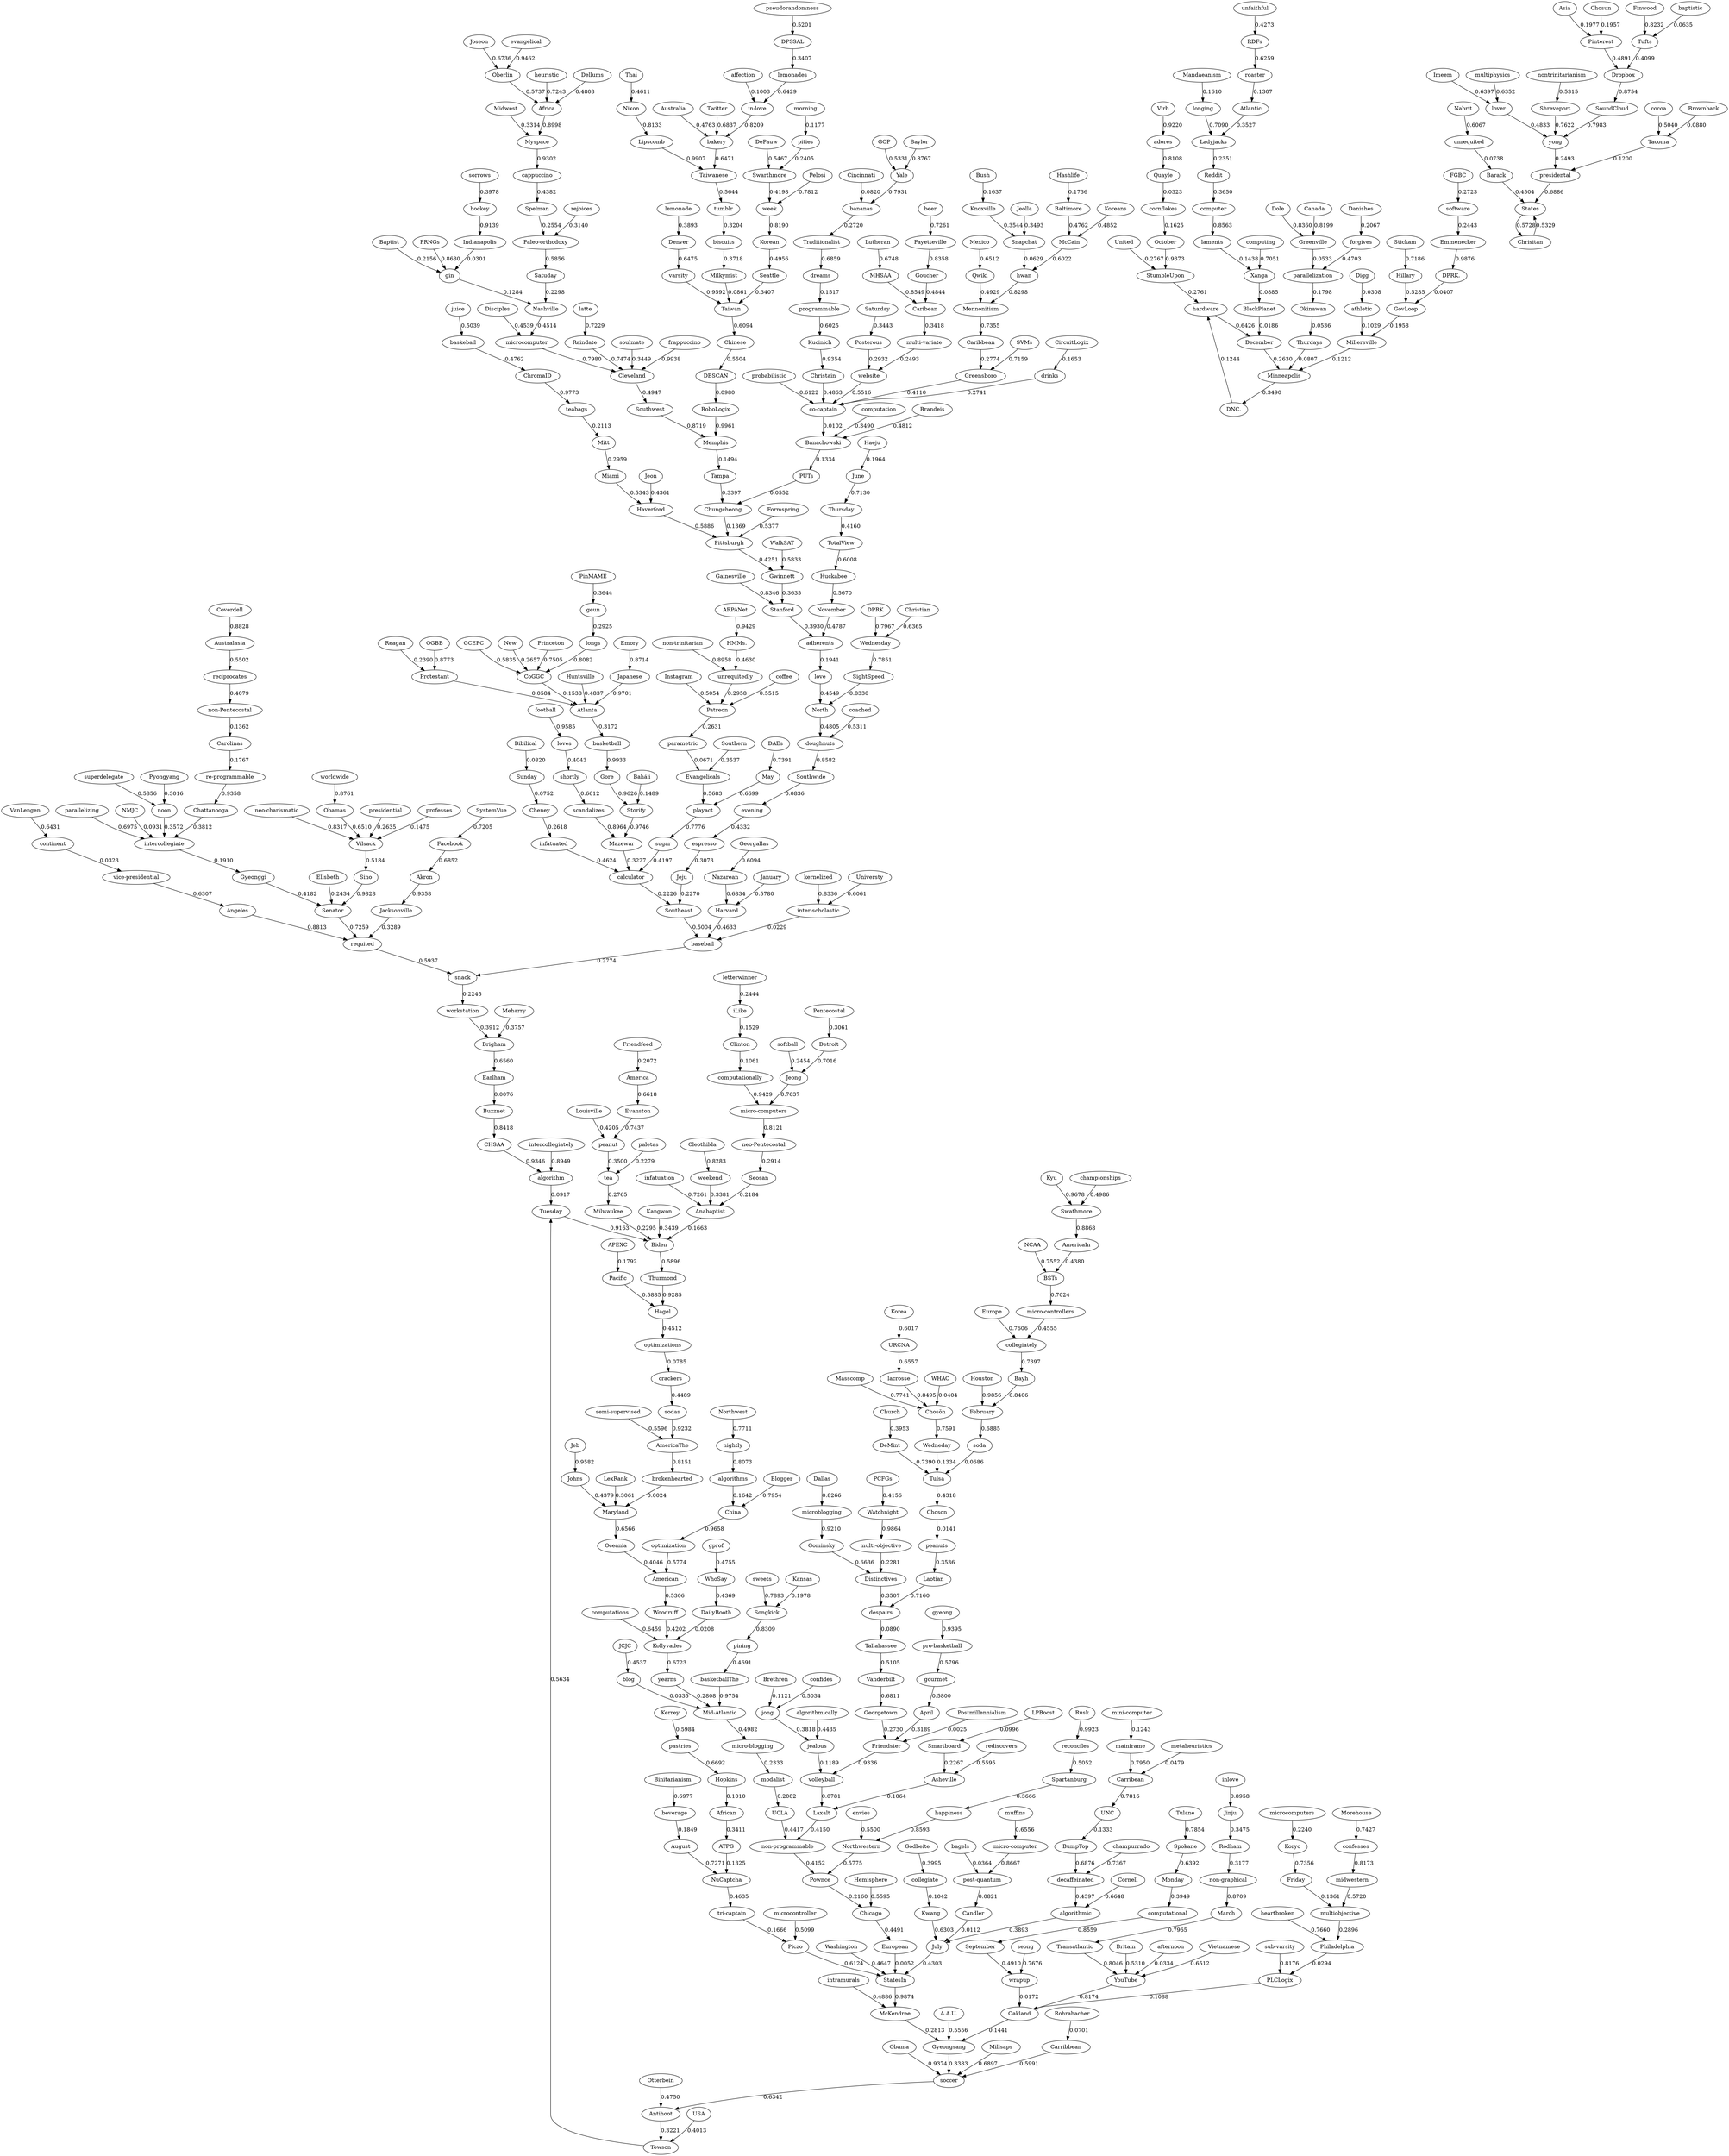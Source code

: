 digraph G {
"New" -> "CoGGC"[label="0.2657"];
"American" -> "Woodruff"[label="0.5306"];
"United" -> "StumbleUpon"[label="0.2767"];
"States" -> "Chrisitan"[label="0.5728"];
"May" -> "playact"[label="0.6699"];
"June" -> "Thursday"[label="0.7130"];
"March" -> "Transatlantic"[label="0.7965"];
"July" -> "StatesIn"[label="0.4303"];
"April" -> "Friendster"[label="0.3189"];
"North" -> "doughnuts"[label="0.4805"];
"January" -> "Harvard"[label="0.5780"];
"September" -> "wrapup"[label="0.4910"];
"October" -> "StumbleUpon"[label="0.9373"];
"August" -> "NuCaptcha"[label="0.7271"];
"November" -> "adherents"[label="0.4787"];
"December" -> "Minneapolis"[label="0.2630"];
"week" -> "Korean"[label="0.8190"];
"February" -> "soda"[label="0.6885"];
"America" -> "Evanston"[label="0.6618"];
"Washington" -> "StatesIn"[label="0.4647"];
"football" -> "loves"[label="0.9585"];
"European" -> "StatesIn"[label="0.0052"];
"Church" -> "DeMint"[label="0.3953"];
"Europe" -> "collegiately"[label="0.7606"];
"China" -> "optimization"[label="0.9658"];
"Canada" -> "Greenville"[label="0.8199"];
"Japanese" -> "Atlanta"[label="0.9701"];
"Australia" -> "bakery"[label="0.4763"];
"Bush" -> "Knoxville"[label="0.1637"];
"Chinese" -> "DBSCAN"[label="0.5504"];
"love" -> "North"[label="0.4549"];
"Sunday" -> "Cheney"[label="0.0752"];
"Chicago" -> "European"[label="0.4491"];
"computer" -> "laments"[label="0.8563"];
"Africa" -> "Myspace"[label="0.8998"];
"Angeles" -> "requited"[label="0.8813"];
"African" -> "ATPG"[label="0.3411"];
"Clinton" -> "computationally"[label="0.1061"];
"Christian" -> "Wednesday"[label="0.6365"];
"Mexico" -> "Qwiki"[label="0.6512"];
"Friday" -> "multiobjective"[label="0.1361"];
"Saturday" -> "Posterous"[label="0.3443"];
"Britain" -> "YouTube"[label="0.5310"];
"morning" -> "pities"[label="0.1177"];
"software" -> "Emmenecker"[label="0.2443"];
"Southern" -> "Evangelicals"[label="0.3537"];
"Monday" -> "computational"[label="0.3949"];
"website" -> "co-captain"[label="0.5516"];
"Pacific" -> "Hagel"[label="0.5885"];
"Tuesday" -> "Biden"[label="0.9163"];
"baseball" -> "snack"[label="0.2774"];
"Senator" -> "requited"[label="0.7259"];
"Thursday" -> "TotalView"[label="0.4160"];
"Wednesday" -> "SightSpeed"[label="0.7851"];
"Philadelphia" -> "PLCLogix"[label="0.0294"];
"USA" -> "Towson"[label="0.4013"];
"basketball" -> "Gore"[label="0.9933"];
"Asia" -> "Pinterest"[label="0.1977"];
"Atlantic" -> "Ladyjacks"[label="0.3527"];
"Korea" -> "URCNA"[label="0.6017"];
"evening" -> "espresso"[label="0.4332"];
"Houston" -> "February"[label="0.9856"];
"Miami" -> "Haverford"[label="0.5343"];
"Korean" -> "Seattle"[label="0.4956"];
"weekend" -> "Anabaptist"[label="0.3381"];
"Harvard" -> "baseball"[label="0.4633"];
"Kansas" -> "Songkick"[label="0.1978"];
"shortly" -> "scandalizes"[label="0.6612"];
"afternoon" -> "YouTube"[label="0.0334"];
"Atlanta" -> "basketball"[label="0.3172"];
"Detroit" -> "Jeong"[label="0.7016"];
"worldwide" -> "Obamas"[label="0.8761"];
"hockey" -> "Indianapolis"[label="0.9139"];
"Maryland" -> "Oceania"[label="0.6566"];
"presidential" -> "Vilsack"[label="0.2635"];
"Seattle" -> "Taiwan"[label="0.3407"];
"Dallas" -> "microblogging"[label="0.8266"];
"Reagan" -> "Protestant"[label="0.2390"];
"Cleveland" -> "Southwest"[label="0.4947"];
"Pittsburgh" -> "Gwinnett"[label="0.4251"];
"Baltimore" -> "McCain"[label="0.4762"];
"soccer" -> "Antihoot"[label="0.6342"];
"Yale" -> "bananas"[label="0.7931"];
"Taiwan" -> "Chinese"[label="0.6094"];
"coffee" -> "Patreon"[label="0.5515"];
"NCAA" -> "BSTs"[label="0.7552"];
"Gore" -> "Storify"[label="0.9626"];
"Caribbean" -> "Greensboro"[label="0.2774"];
"Denver" -> "varsity"[label="0.6475"];
"Princeton" -> "CoGGC"[label="0.7505"];
"championships" -> "Swathmore"[label="0.4986"];
"sugar" -> "calculator"[label="0.4197"];
"Cincinnati" -> "bananas"[label="0.0820"];
"beer" -> "Fayetteville"[label="0.7261"];
"Baptist" -> "gin"[label="0.2156"];
"athletic" -> "Millersville"[label="0.1029"];
"Stanford" -> "adherents"[label="0.3930"];
"Oakland" -> "Gyeongsang"[label="0.1441"];
"tea" -> "Milwaukee"[label="0.2765"];
"Northwest" -> "nightly"[label="0.7711"];
"hardware" -> "December"[label="0.6426"];
"blog" -> "Mid-Atlantic"[label="0.0335"];
"Milwaukee" -> "Biden"[label="0.2295"];
"Protestant" -> "Atlanta"[label="0.0584"];
"Vietnamese" -> "YouTube"[label="0.6512"];
"Tampa" -> "Chungcheong"[label="0.3397"];
"noon" -> "intercollegiate"[label="0.3572"];
"Nixon" -> "Lipscomb"[label="0.8133"];
"Obama" -> "soccer"[label="0.9374"];
"Dole" -> "Greenville"[label="0.8360"];
"Southeast" -> "baseball"[label="0.5004"];
"Thai" -> "Nixon"[label="0.4611"];
"Nashville" -> "microcomputer"[label="0.4514"];
"Indianapolis" -> "gin"[label="0.0301"];
"coached" -> "doughnuts"[label="0.5311"];
"Cornell" -> "algorithmic"[label="0.6648"];
"dreams" -> "programmable"[label="0.1517"];
"loves" -> "shortly"[label="0.4043"];
"YouTube" -> "Oakland"[label="0.8174"];
"lover" -> "yong"[label="0.4833"];
"Hopkins" -> "African"[label="0.1010"];
"Memphis" -> "Tampa"[label="0.1494"];
"Minneapolis" -> "DNC."[label="0.3490"];
"Southwest" -> "Memphis"[label="0.8719"];
"continent" -> "vice-presidential"[label="0.0323"];
"drinks" -> "co-captain"[label="0.2741"];
"Lutheran" -> "MHSAA"[label="0.6748"];
"Louisville" -> "peanut"[label="0.4205"];
"Georgetown" -> "Friendster"[label="0.2730"];
"McCain" -> "hwan"[label="0.6022"];
"Johns" -> "Maryland"[label="0.4379"];
"Facebook" -> "Akron"[label="0.6852"];
"juice" -> "baskeball"[label="0.5039"];
"computing" -> "Xanga"[label="0.7051"];
"algorithm" -> "Tuesday"[label="0.0917"];
"Midwest" -> "Myspace"[label="0.3314"];
"volleyball" -> "Laxalt"[label="0.0781"];
"Cheney" -> "infatuated"[label="0.2618"];
"Jacksonville" -> "requited"[label="0.3289"];
"Northwestern" -> "Pownce"[label="0.5775"];
"Hillary" -> "GovLoop"[label="0.5285"];
"Twitter" -> "bakery"[label="0.6837"];
"happiness" -> "Northwestern"[label="0.8593"];
"collegiate" -> "Kwang"[label="0.1042"];
"Barack" -> "States"[label="0.4504"];
"affection" -> "in-love"[label="0.1003"];
"UCLA" -> "non-programmable"[label="0.4417"];
"Vanderbilt" -> "Georgetown"[label="0.6811"];
"algorithms" -> "China"[label="0.1642"];
"varsity" -> "Taiwan"[label="0.9592"];
"Koreans" -> "McCain"[label="0.4852"];
"softball" -> "Jeong"[label="0.2454"];
"Tulsa" -> "Choson"[label="0.4318"];
"Taiwanese" -> "tumblr"[label="0.5644"];
"jealous" -> "volleyball"[label="0.1189"];
"soda" -> "Tulsa"[label="0.0686"];
"Quayle" -> "cornflakes"[label="0.0323"];
"lacrosse" -> "Chosŏn"[label="0.8495"];
"Knoxville" -> "Snapchat"[label="0.3544"];
"evangelical" -> "Oberlin"[label="0.9462"];
"beverage" -> "August"[label="0.1849"];
"Hemisphere" -> "Chicago"[label="0.5595"];
"computational" -> "September"[label="0.8559"];
"Greenville" -> "parallelization"[label="0.0533"];
"bakery" -> "Taiwanese"[label="0.6471"];
"nightly" -> "algorithms"[label="0.8073"];
"Baylor" -> "Yale"[label="0.8767"];
"snack" -> "workstation"[label="0.2245"];
"confesses" -> "midwestern"[label="0.8173"];
"Brigham" -> "Earlham"[label="0.6560"];
"Tacoma" -> "presidental"[label="0.1200"];
"Akron" -> "Jacksonville"[label="0.9358"];
"Rodham" -> "non-graphical"[label="0.3177"];
"Sino" -> "Senator"[label="0.9828"];
"Spokane" -> "Monday"[label="0.6392"];
"adherents" -> "love"[label="0.1941"];
"peanut" -> "tea"[label="0.3500"];
"Chattanooga" -> "intercollegiate"[label="0.3812"];
"Oceania" -> "American"[label="0.4046"];
"Emory" -> "Japanese"[label="0.8714"];
"optimization" -> "American"[label="0.5774"];
"bananas" -> "Traditionalist"[label="0.2720"];
"Gainesville" -> "Stanford"[label="0.8346"];
"Shreveport" -> "yong"[label="0.7622"];
"Tufts" -> "Dropbox"[label="0.4099"];
"longing" -> "Ladyjacks"[label="0.7090"];
"Greensboro" -> "co-captain"[label="0.4110"];
"Tulane" -> "Spokane"[label="0.7854"];
"computation" -> "Banachowski"[label="0.3490"];
"Biden" -> "Thurmond"[label="0.5896"];
"Huntsville" -> "Atlanta"[label="0.4837"];
"Pentecostal" -> "Detroit"[label="0.3061"];
"Brandeis" -> "Banachowski"[label="0.4812"];
"Brethren" -> "jong"[label="0.1121"];
"cocoa" -> "Tacoma"[label="0.5040"];
"Tallahassee" -> "Vanderbilt"[label="0.5105"];
"Pyongyang" -> "noon"[label="0.3016"];
"peanuts" -> "Laotian"[label="0.3536"];
"calculator" -> "Southeast"[label="0.2226"];
"gin" -> "Nashville"[label="0.1284"];
"mainframe" -> "Carribean"[label="0.7950"];
"sweets" -> "Songkick"[label="0.7893"];
"Fayetteville" -> "Goucher"[label="0.8358"];
"Oberlin" -> "Africa"[label="0.5737"];
"Asheville" -> "Laxalt"[label="0.1064"];
"Woodruff" -> "Kollyvades"[label="0.4202"];
"Joseon" -> "Oberlin"[label="0.6736"];
"Evanston" -> "peanut"[label="0.7437"];
"intercollegiate" -> "Gyeonggi"[label="0.1910"];
"Myspace" -> "cappuccino"[label="0.9302"];
"Pelosi" -> "week"[label="0.7812"];
"espresso" -> "Jeju"[label="0.3073"];
"Australasia" -> "reciprocates"[label="0.5502"];
"Jeb" -> "Johns"[label="0.9582"];
"pastries" -> "Hopkins"[label="0.6692"];
"Mitt" -> "Miami"[label="0.2959"];
"GOP" -> "Yale"[label="0.5331"];
"UNC" -> "BumpTop"[label="0.1333"];
"gourmet" -> "April"[label="0.5800"];
"laments" -> "Xanga"[label="0.1438"];
"Mid-Atlantic" -> "micro-blogging"[label="0.4982"];
"biscuits" -> "Milkymist"[label="0.3718"];
"Thurmond" -> "Hagel"[label="0.9285"];
"Carolinas" -> "re-programmable"[label="0.1767"];
"heartbroken" -> "Philadelphia"[label="0.7660"];
"Kerrey" -> "pastries"[label="0.5984"];
"crackers" -> "sodas"[label="0.4489"];
"programmable" -> "Kucinich"[label="0.6025"];
"Swarthmore" -> "week"[label="0.4198"];
"Towson" -> "Tuesday"[label="0.5634"];
"doughnuts" -> "Southwide"[label="0.8582"];
"infatuated" -> "calculator"[label="0.4624"];
"confides" -> "jong"[label="0.5034"];
"Haverford" -> "Pittsburgh"[label="0.5886"];
"unfaithful" -> "RDFs"[label="0.4273"];
"Laotian" -> "despairs"[label="0.7160"];
"longs" -> "CoGGC"[label="0.8082"];
"forgives" -> "parallelization"[label="0.4703"];
"infatuation" -> "Anabaptist"[label="0.7261"];
"computations" -> "Kollyvades"[label="0.6459"];
"Jeong" -> "micro-computers"[label="0.7637"];
"lemonade" -> "Denver"[label="0.3893"];
"Spartanburg" -> "happiness"[label="0.3666"];
"Disciples" -> "microcomputer"[label="0.4539"];
"bagels" -> "post-quantum"[label="0.0364"];
"Morehouse" -> "confesses"[label="0.7427"];
"professes" -> "Vilsack"[label="0.1475"];
"workstation" -> "Brigham"[label="0.3912"];
"Huckabee" -> "November"[label="0.5670"];
"unrequited" -> "Barack"[label="0.0738"];
"Rusk" -> "reconciles"[label="0.9923"];
"vice-presidential" -> "Angeles"[label="0.6307"];
"probabilistic" -> "co-captain"[label="0.6122"];
"muffins" -> "micro-computer"[label="0.6556"];
"Okinawan" -> "Thurdays"[label="0.0536"];
"Jeju" -> "Southeast"[label="0.2270"];
"heuristic" -> "Africa"[label="0.7243"];
"cappuccino" -> "Spelman"[label="0.4382"];
"Gwinnett" -> "Stanford"[label="0.3635"];
"Kucinich" -> "Christain"[label="0.9354"];
"Instagram" -> "Patreon"[label="0.5054"];
"co-captain" -> "Banachowski"[label="0.0102"];
"Hagel" -> "optimizations"[label="0.4512"];
"Reddit" -> "computer"[label="0.3650"];
"sorrows" -> "hockey"[label="0.3978"];
"computationally" -> "micro-computers"[label="0.9429"];
"Gyeonggi" -> "Senator"[label="0.4182"];
"sodas" -> "AmericaThe"[label="0.9232"];
"collegiately" -> "Bayh"[label="0.7397"];
"algorithmic" -> "July"[label="0.3893"];
"parametric" -> "Evangelicals"[label="0.0671"];
"yearns" -> "Mid-Atlantic"[label="0.2808"];
"Transatlantic" -> "YouTube"[label="0.8046"];
"Brownback" -> "Tacoma"[label="0.0880"];
"adores" -> "Quayle"[label="0.8108"];
"Kwang" -> "July"[label="0.6303"];
"Evangelicals" -> "playact"[label="0.5683"];
"Lipscomb" -> "Taiwanese"[label="0.9907"];
"Spelman" -> "Paleo-orthodoxy"[label="0.2554"];
"Bayh" -> "February"[label="0.8406"];
"reconciles" -> "Spartanburg"[label="0.5052"];
"midwestern" -> "multiobjective"[label="0.5720"];
"DePauw" -> "Swarthmore"[label="0.5467"];
"latte" -> "Raindate"[label="0.7229"];
"microcomputer" -> "Cleveland"[label="0.7980"];
"microcontroller" -> "Piczo"[label="0.5099"];
"DPRK" -> "Wednesday"[label="0.7967"];
"Candler" -> "July"[label="0.0112"];
"Kyu" -> "Swathmore"[label="0.9678"];
"hwan" -> "Mennonitism"[label="0.8298"];
"Anabaptist" -> "Biden"[label="0.1663"];
"Gyeongsang" -> "soccer"[label="0.3383"];
"optimizations" -> "crackers"[label="0.0785"];
"Blogger" -> "China"[label="0.7954"];
"pining" -> "basketballThe"[label="0.4691"];
"Jeon" -> "Haverford"[label="0.4361"];
"Jeolla" -> "Snapchat"[label="0.3493"];
"SoundCloud" -> "yong"[label="0.7983"];
"Goucher" -> "Caribean"[label="0.4844"];
"Digg" -> "athletic"[label="0.0308"];
"microcomputers" -> "Koryo"[label="0.2240"];
"yong" -> "presidental"[label="0.2493"];
"Vilsack" -> "Sino"[label="0.5184"];
"Laxalt" -> "non-programmable"[label="0.4150"];
"Traditionalist" -> "dreams"[label="0.6859"];
"Earlham" -> "Buzznet"[label="0.0076"];
"Chungcheong" -> "Pittsburgh"[label="0.1369"];
"Dellums" -> "Africa"[label="0.4803"];
"Coverdell" -> "Australasia"[label="0.8828"];
"Chosun" -> "Pinterest"[label="0.1957"];
"reciprocates" -> "non-Pentecostal"[label="0.4079"];
"Rohrabacher" -> "Carribbean"[label="0.0701"];
"Friendster" -> "volleyball"[label="0.9336"];
"soulmate" -> "Cleveland"[label="0.3449"];
"decaffeinated" -> "algorithmic"[label="0.4397"];
"Dropbox" -> "SoundCloud"[label="0.8754"];
"Millersville" -> "Minneapolis"[label="0.1212"];
"Millsaps" -> "soccer"[label="0.6897"];
"Otterbein" -> "Antihoot"[label="0.4750"];
"Koryo" -> "Friday"[label="0.7356"];
"envies" -> "Northwestern"[label="0.5500"];
"despairs" -> "Tallahassee"[label="0.0890"];
"rejoices" -> "Paleo-orthodoxy"[label="0.3140"];
"roaster" -> "Atlantic"[label="0.1307"];
"DeMint" -> "Tulsa"[label="0.7390"];
"Pinterest" -> "Dropbox"[label="0.4891"];
"Meharry" -> "Brigham"[label="0.3757"];
"MHSAA" -> "Caribean"[label="0.8549"];
"rediscovers" -> "Asheville"[label="0.5595"];
"Snapchat" -> "hwan"[label="0.0629"];
"McKendree" -> "Gyeongsang"[label="0.2813"];
"Jinju" -> "Rodham"[label="0.3475"];
"jong" -> "jealous"[label="0.3818"];
"cornflakes" -> "October"[label="0.1625"];
"algorithmically" -> "jealous"[label="0.4435"];
"microblogging" -> "Gominsky"[label="0.9210"];
"geun" -> "longs"[label="0.2925"];
"brokenhearted" -> "Maryland"[label="0.0024"];
"Carribean" -> "UNC"[label="0.7816"];
"parallelization" -> "Okinawan"[label="0.1798"];
"seong" -> "wrapup"[label="0.7676"];
"A.A.U." -> "Gyeongsang"[label="0.5556"];
"Kangwon" -> "Biden"[label="0.3439"];
"letterwinner" -> "iLike"[label="0.2444"];
"pities" -> "Swarthmore"[label="0.2405"];
"intramurals" -> "McKendree"[label="0.4886"];
"tumblr" -> "biscuits"[label="0.3204"];
"Choson" -> "peanuts"[label="0.0141"];
"requited" -> "snack"[label="0.5937"];
"Xanga" -> "BlackPlanet"[label="0.0885"];
"Obamas" -> "Vilsack"[label="0.6510"];
"superdelegate" -> "noon"[label="0.5856"];
"Stickam" -> "Hillary"[label="0.7186"];
"DPRK." -> "GovLoop"[label="0.0407"];
"Haeju" -> "June"[label="0.1964"];
"mini-computer" -> "mainframe"[label="0.1243"];
"gyeong" -> "pro-basketball"[label="0.9395"];
"Nabrit" -> "unrequited"[label="0.6067"];
"multi-objective" -> "Distinctives"[label="0.2281"];
"CHSAA" -> "algorithm"[label="0.9346"];
"StumbleUpon" -> "hardware"[label="0.2761"];
"Seosan" -> "Anabaptist"[label="0.2184"];
"AmericaThe" -> "brokenhearted"[label="0.8151"];
"teabags" -> "Mitt"[label="0.2113"];
"micro-blogging" -> "modalist"[label="0.2333"];
"Chosŏn" -> "Wedneday"[label="0.7591"];
"Formspring" -> "Pittsburgh"[label="0.5377"];
"basketballThe" -> "Mid-Atlantic"[label="0.9754"];
"metaheuristics" -> "Carribean"[label="0.0479"];
"Songkick" -> "pining"[label="0.8309"];
"Buzznet" -> "CHSAA"[label="0.8418"];
"StatesIn" -> "McKendree"[label="0.9874"];
"DBSCAN" -> "RoboLogix"[label="0.0980"];
"DNC." -> "hardware"[label="0.1244"];
"Patreon" -> "parametric"[label="0.2631"];
"BlackPlanet" -> "December"[label="0.0186"];
"Christain" -> "co-captain"[label="0.4863"];
"Carribbean" -> "soccer"[label="0.5991"];
"parallelizing" -> "intercollegiate"[label="0.6975"];
"SVMs" -> "Greensboro"[label="0.7159"];
"lemonades" -> "in-love"[label="0.6429"];
"semi-supervised" -> "AmericaThe"[label="0.5596"];
"PRNGs" -> "gin"[label="0.8680"];
"AmericaIn" -> "BSTs"[label="0.4380"];
"tri-captain" -> "Piczo"[label="0.1666"];
"non-graphical" -> "March"[label="0.8709"];
"iLike" -> "Clinton"[label="0.1529"];
"micro-computer" -> "post-quantum"[label="0.8667"];
"wrapup" -> "Oakland"[label="0.0172"];
"Qwiki" -> "Mennonitism"[label="0.4929"];
"Storify" -> "Mazewar"[label="0.9746"];
"scandalizes" -> "Mazewar"[label="0.8964"];
"Universty" -> "inter-scholastic"[label="0.6061"];
"Ladyjacks" -> "Reddit"[label="0.2351"];
"inter-scholastic" -> "baseball"[label="0.0229"];
"unrequitedly" -> "Patreon"[label="0.2958"];
"Posterous" -> "website"[label="0.2932"];
"Wedneday" -> "Tulsa"[label="0.1334"];
"presidental" -> "States"[label="0.6886"];
"non-trinitarian" -> "unrequitedly"[label="0.8958"];
"multiobjective" -> "Philadelphia"[label="0.2896"];
"ATPG" -> "NuCaptcha"[label="0.1325"];
"Pownce" -> "Chicago"[label="0.2160"];
"Piczo" -> "StatesIn"[label="0.6124"];
"frappuccino" -> "Cleveland"[label="0.9938"];
"in-love" -> "bakery"[label="0.8209"];
"multi-variate" -> "website"[label="0.2493"];
"WhoSay" -> "DailyBooth"[label="0.4369"];
"DPSSAL" -> "lemonades"[label="0.3407"];
"micro-computers" -> "neo-Pentecostal"[label="0.8121"];
"VanLengen" -> "continent"[label="0.6431"];
"Imeem" -> "lover"[label="0.6397"];
"neo-charismatic" -> "Vilsack"[label="0.8317"];
"Emmenecker" -> "DPRK."[label="0.9876"];
"multiphysics" -> "lover"[label="0.6352"];
"Finwood" -> "Tufts"[label="0.8232"];
"Chrisitan" -> "States"[label="0.5329"];
"Satuday" -> "Nashville"[label="0.2298"];
"DAEs" -> "May"[label="0.7391"];
"Banachowski" -> "PUTs"[label="0.1334"];
"baskeball" -> "ChromaID"[label="0.4762"];
"micro-controllers" -> "collegiately"[label="0.4555"];
"Postmillennialism" -> "Friendster"[label="0.0025"];
"intercollegiately" -> "algorithm"[label="0.8949"];
"pro-basketball" -> "gourmet"[label="0.5796"];
"champurrado" -> "decaffeinated"[label="0.7367"];
"TotalView" -> "Huckabee"[label="0.6008"];
"CircuitLogix" -> "drinks"[label="0.1653"];
"non-programmable" -> "Pownce"[label="0.4152"];
"WHAC" -> "Chosŏn"[label="0.0404"];
"Milkymist" -> "Taiwan"[label="0.0861"];
"paletas" -> "tea"[label="0.2279"];
"inlove" -> "Jinju"[label="0.8958"];
"URCNA" -> "lacrosse"[label="0.6557"];
"RoboLogix" -> "Memphis"[label="0.9961"];
"SightSpeed" -> "North"[label="0.8330"];
"Smartboard" -> "Asheville"[label="0.2267"];
"BumpTop" -> "decaffeinated"[label="0.6876"];
"ARPANet" -> "HMMs."[label="0.9429"];
"post-quantum" -> "Candler"[label="0.0821"];
"FGBC" -> "software"[label="0.2723"];
"NMJC" -> "intercollegiate"[label="0.0931"];
"Raindate" -> "Cleveland"[label="0.7474"];
"Danishes" -> "forgives"[label="0.2067"];
"Cleothilda" -> "weekend"[label="0.8283"];
"Georgallas" -> "Nazarean"[label="0.6094"];
"Gominsky" -> "Distinctives"[label="0.6636"];
"non-Pentecostal" -> "Carolinas"[label="0.1362"];
"CoGGC" -> "Atlanta"[label="0.1538"];
"GCEPC" -> "CoGGC"[label="0.5835"];
"Ellsbeth" -> "Senator"[label="0.2434"];
"Kollyvades" -> "yearns"[label="0.6723"];
"pseudorandomness" -> "DPSSAL"[label="0.5201"];
"Bahá'i" -> "Storify"[label="0.1489"];
"re-programmable" -> "Chattanooga"[label="0.9358"];
"neo-Pentecostal" -> "Seosan"[label="0.2914"];
"HMMs." -> "unrequitedly"[label="0.4630"];
"PCFGs" -> "Watchnight"[label="0.4156"];
"Southwide" -> "evening"[label="0.0836"];
"Thurdays" -> "Minneapolis"[label="0.0807"];
"Swathmore" -> "AmericaIn"[label="0.8868"];
"Caribean" -> "multi-variate"[label="0.3418"];
"WalkSAT" -> "Gwinnett"[label="0.5833"];
"Bibilical" -> "Sunday"[label="0.0820"];
"Mandaeanism" -> "longing"[label="0.1610"];
"Mennonitism" -> "Caribbean"[label="0.7355"];
"PLCLogix" -> "Oakland"[label="0.1088"];
"PinMAME" -> "geun"[label="0.3644"];
"OGBB" -> "Protestant"[label="0.8773"];
"Godbeite" -> "collegiate"[label="0.3995"];
"NuCaptcha" -> "tri-captain"[label="0.4635"];
"gprof" -> "WhoSay"[label="0.4755"];
"Watchnight" -> "multi-objective"[label="0.9864"];
"playact" -> "sugar"[label="0.7776"];
"Antihoot" -> "Towson"[label="0.3221"];
"nontrinitarianism" -> "Shreveport"[label="0.5315"];
"RDFs" -> "roaster"[label="0.6259"];
"Paleo-orthodoxy" -> "Satuday"[label="0.5856"];
"Distinctives" -> "despairs"[label="0.3507"];
"LPBoost" -> "Smartboard"[label="0.0996"];
"baptistic" -> "Tufts"[label="0.0635"];
"sub-varsity" -> "PLCLogix"[label="0.8176"];
"JCJC" -> "blog"[label="0.4537"];
"GovLoop" -> "Millersville"[label="0.1958"];
"kernelized" -> "inter-scholastic"[label="0.8336"];
"modalist" -> "UCLA"[label="0.2082"];
"Nazarean" -> "Harvard"[label="0.6834"];
"APEXC" -> "Pacific"[label="0.1792"];
"Mazewar" -> "calculator"[label="0.3227"];
"Binitarianism" -> "beverage"[label="0.6977"];
"Hashlife" -> "Baltimore"[label="0.1736"];
"PUTs" -> "Chungcheong"[label="0.0552"];
"Masscomp" -> "Chosŏn"[label="0.7741"];
"BSTs" -> "micro-controllers"[label="0.7024"];
"LexRank" -> "Maryland"[label="0.3061"];
"SystemVue" -> "Facebook"[label="0.7205"];
"Virb" -> "adores"[label="0.9220"];
"DailyBooth" -> "Kollyvades"[label="0.0208"];
"Friendfeed" -> "America"[label="0.2072"];
"ChromaID" -> "teabags"[label="0.9773"];
}
